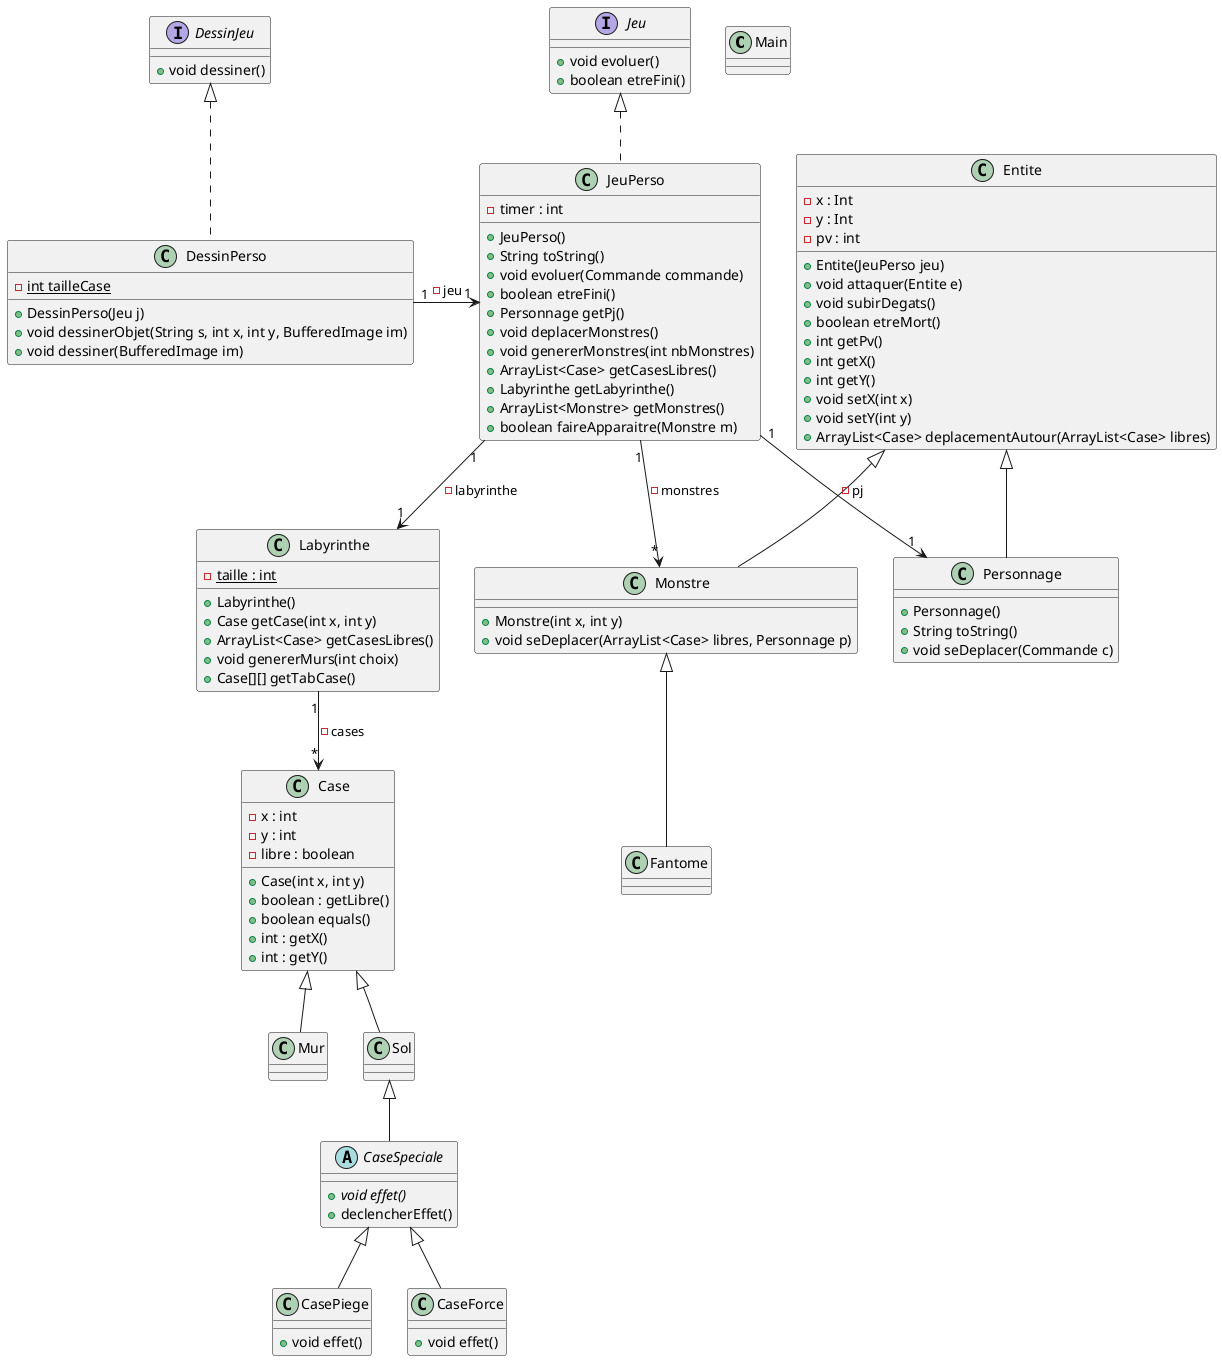 @startuml

class Main {}

class Labyrinthe {
    - {static} taille : int
    + Labyrinthe()
    + Case getCase(int x, int y)
    + ArrayList<Case> getCasesLibres()
    + void genererMurs(int choix)
    + Case[][] getTabCase()
}
Labyrinthe "1" --> "*" Case : - cases

class Case {
    - x : int
    - y : int
    - libre : boolean
    + Case(int x, int y)
    + boolean : getLibre()
    + boolean equals()
    + int : getX()
    + int : getY()
}

class Mur extends Case {
}

class Sol extends Case {
}

abstract class CaseSpeciale extends Sol {
    + {abstract} void effet()
    + declencherEffet()
}

class CasePiege extends CaseSpeciale {
     + void effet()
}

class CaseForce extends CaseSpeciale {
     + void effet()
}

class Entite {
    - x : Int
    - y : Int
    - pv : int
    + Entite(JeuPerso jeu)
    + void attaquer(Entite e)
    + void subirDegats()
    + boolean etreMort()
    + int getPv()
    + int getX()
    + int getY()
    + void setX(int x)
    + void setY(int y)
    + ArrayList<Case> deplacementAutour(ArrayList<Case> libres)
}

class Personnage extends Entite {
    + Personnage()
    + String toString()
    + void seDeplacer(Commande c)
}

class Monstre extends Entite {
    + Monstre(int x, int y)
    + void seDeplacer(ArrayList<Case> libres, Personnage p)
}

class Fantome extends Monstre {

}

interface Jeu {
    + void evoluer()
    + boolean etreFini()
}

interface DessinJeu {
    + void dessiner()
}

class JeuPerso implements Jeu {
    - timer : int
    + JeuPerso()
    + String toString()
    + void evoluer(Commande commande)
    + boolean etreFini()
    + Personnage getPj()
    + void deplacerMonstres()
    + void genererMonstres(int nbMonstres)
    + ArrayList<Case> getCasesLibres()
    + Labyrinthe getLabyrinthe()
    + ArrayList<Monstre> getMonstres()
    + boolean faireApparaitre(Monstre m)
}
JeuPerso "1" --> "1" Labyrinthe : - labyrinthe
JeuPerso "1" --> "1" Personnage : - pj
JeuPerso "1" --> "*" Monstre : - monstres

class DessinPerso implements DessinJeu {
    - {static} int tailleCase
    + DessinPerso(Jeu j)
    + void dessinerObjet(String s, int x, int y, BufferedImage im)
    + void dessiner(BufferedImage im)
}
DessinPerso "1" -> "1" JeuPerso : - jeu

@enduml